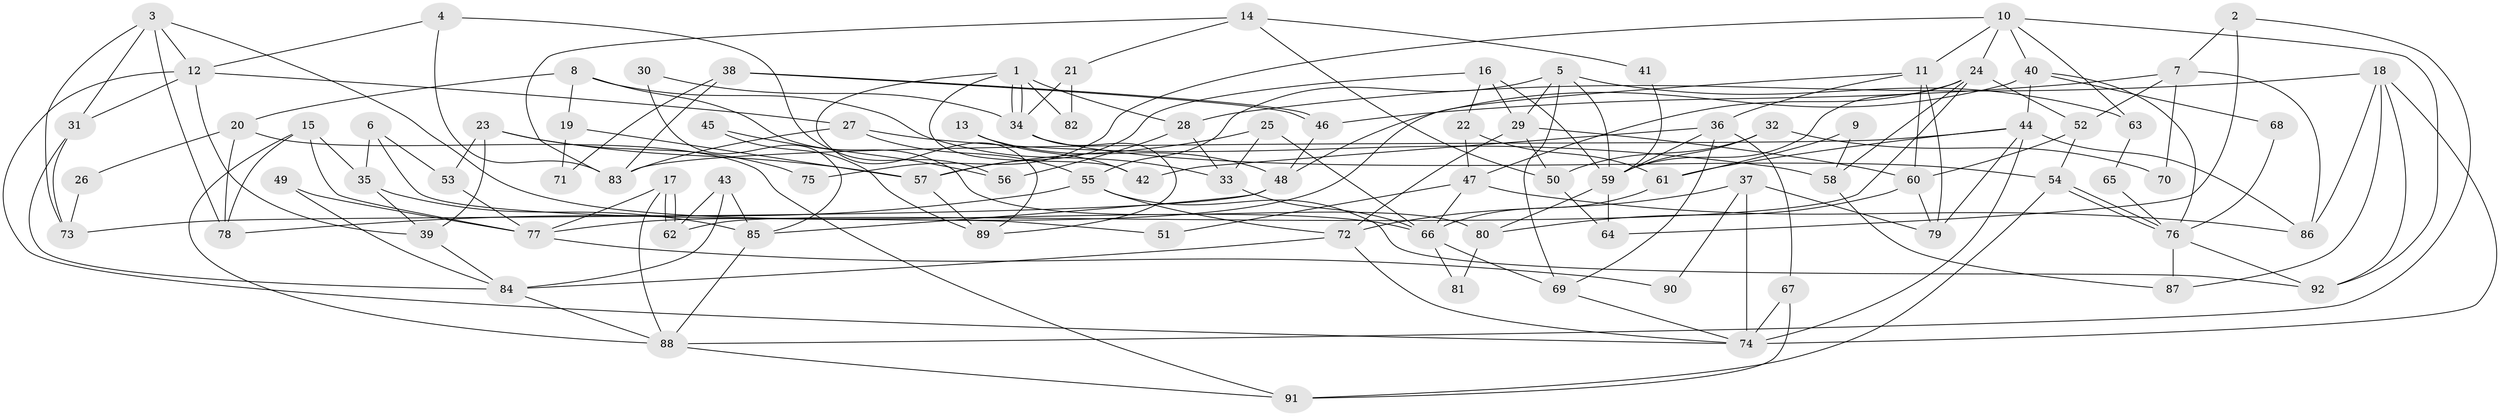 // Generated by graph-tools (version 1.1) at 2025/11/02/27/25 16:11:21]
// undirected, 92 vertices, 184 edges
graph export_dot {
graph [start="1"]
  node [color=gray90,style=filled];
  1;
  2;
  3;
  4;
  5;
  6;
  7;
  8;
  9;
  10;
  11;
  12;
  13;
  14;
  15;
  16;
  17;
  18;
  19;
  20;
  21;
  22;
  23;
  24;
  25;
  26;
  27;
  28;
  29;
  30;
  31;
  32;
  33;
  34;
  35;
  36;
  37;
  38;
  39;
  40;
  41;
  42;
  43;
  44;
  45;
  46;
  47;
  48;
  49;
  50;
  51;
  52;
  53;
  54;
  55;
  56;
  57;
  58;
  59;
  60;
  61;
  62;
  63;
  64;
  65;
  66;
  67;
  68;
  69;
  70;
  71;
  72;
  73;
  74;
  75;
  76;
  77;
  78;
  79;
  80;
  81;
  82;
  83;
  84;
  85;
  86;
  87;
  88;
  89;
  90;
  91;
  92;
  1 -- 28;
  1 -- 34;
  1 -- 34;
  1 -- 42;
  1 -- 82;
  1 -- 89;
  2 -- 88;
  2 -- 7;
  2 -- 64;
  3 -- 31;
  3 -- 66;
  3 -- 12;
  3 -- 73;
  3 -- 78;
  4 -- 83;
  4 -- 12;
  4 -- 56;
  5 -- 29;
  5 -- 69;
  5 -- 55;
  5 -- 59;
  5 -- 63;
  6 -- 53;
  6 -- 35;
  6 -- 51;
  7 -- 52;
  7 -- 46;
  7 -- 70;
  7 -- 86;
  8 -- 80;
  8 -- 20;
  8 -- 19;
  8 -- 33;
  9 -- 58;
  9 -- 61;
  10 -- 11;
  10 -- 40;
  10 -- 24;
  10 -- 63;
  10 -- 75;
  10 -- 92;
  11 -- 79;
  11 -- 60;
  11 -- 36;
  11 -- 77;
  12 -- 74;
  12 -- 27;
  12 -- 31;
  12 -- 39;
  13 -- 48;
  13 -- 42;
  14 -- 83;
  14 -- 50;
  14 -- 21;
  14 -- 41;
  15 -- 78;
  15 -- 88;
  15 -- 35;
  15 -- 77;
  16 -- 59;
  16 -- 22;
  16 -- 29;
  16 -- 57;
  17 -- 77;
  17 -- 62;
  17 -- 62;
  17 -- 88;
  18 -- 74;
  18 -- 86;
  18 -- 28;
  18 -- 87;
  18 -- 92;
  19 -- 57;
  19 -- 71;
  20 -- 91;
  20 -- 78;
  20 -- 26;
  21 -- 34;
  21 -- 82;
  22 -- 47;
  22 -- 61;
  23 -- 57;
  23 -- 39;
  23 -- 53;
  23 -- 75;
  24 -- 58;
  24 -- 47;
  24 -- 52;
  24 -- 59;
  24 -- 62;
  25 -- 33;
  25 -- 66;
  25 -- 57;
  26 -- 73;
  27 -- 55;
  27 -- 58;
  27 -- 83;
  28 -- 33;
  28 -- 56;
  29 -- 72;
  29 -- 50;
  29 -- 60;
  30 -- 85;
  30 -- 34;
  31 -- 84;
  31 -- 73;
  32 -- 59;
  32 -- 50;
  32 -- 70;
  33 -- 66;
  34 -- 89;
  34 -- 54;
  35 -- 85;
  35 -- 39;
  36 -- 59;
  36 -- 42;
  36 -- 67;
  36 -- 69;
  37 -- 74;
  37 -- 72;
  37 -- 79;
  37 -- 90;
  38 -- 83;
  38 -- 46;
  38 -- 46;
  38 -- 71;
  39 -- 84;
  40 -- 48;
  40 -- 76;
  40 -- 44;
  40 -- 68;
  41 -- 59;
  43 -- 62;
  43 -- 84;
  43 -- 85;
  44 -- 79;
  44 -- 61;
  44 -- 74;
  44 -- 83;
  44 -- 86;
  45 -- 89;
  45 -- 56;
  46 -- 48;
  47 -- 86;
  47 -- 51;
  47 -- 66;
  48 -- 85;
  48 -- 73;
  49 -- 77;
  49 -- 84;
  50 -- 64;
  52 -- 54;
  52 -- 60;
  53 -- 77;
  54 -- 76;
  54 -- 76;
  54 -- 91;
  55 -- 92;
  55 -- 72;
  55 -- 78;
  57 -- 89;
  58 -- 87;
  59 -- 64;
  59 -- 80;
  60 -- 79;
  60 -- 80;
  61 -- 66;
  63 -- 65;
  65 -- 76;
  66 -- 69;
  66 -- 81;
  67 -- 74;
  67 -- 91;
  68 -- 76;
  69 -- 74;
  72 -- 84;
  72 -- 74;
  76 -- 92;
  76 -- 87;
  77 -- 90;
  80 -- 81;
  84 -- 88;
  85 -- 88;
  88 -- 91;
}
